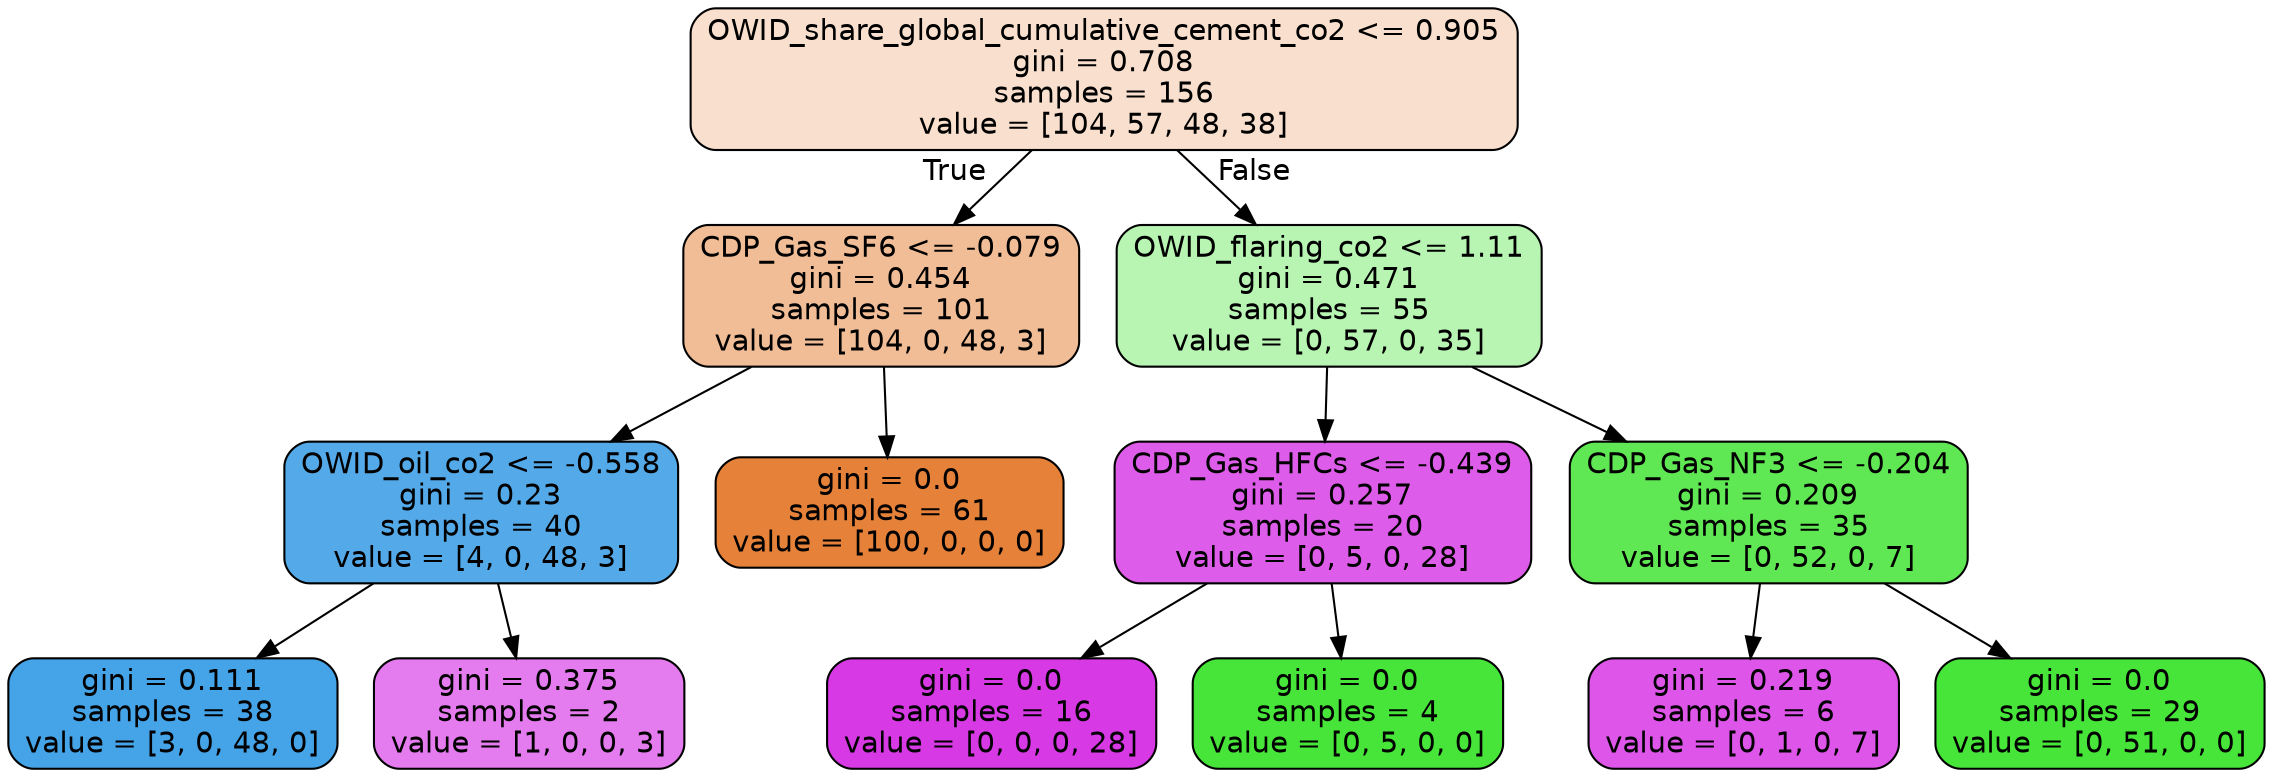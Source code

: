 digraph Tree {
node [shape=box, style="filled, rounded", color="black", fontname=helvetica] ;
edge [fontname=helvetica] ;
0 [label="OWID_share_global_cumulative_cement_co2 <= 0.905\ngini = 0.708\nsamples = 156\nvalue = [104, 57, 48, 38]", fillcolor="#f9e0ce"] ;
1 [label="CDP_Gas_SF6 <= -0.079\ngini = 0.454\nsamples = 101\nvalue = [104, 0, 48, 3]", fillcolor="#f1bd97"] ;
0 -> 1 [labeldistance=2.5, labelangle=45, headlabel="True"] ;
2 [label="OWID_oil_co2 <= -0.558\ngini = 0.23\nsamples = 40\nvalue = [4, 0, 48, 3]", fillcolor="#54aae9"] ;
1 -> 2 ;
3 [label="gini = 0.111\nsamples = 38\nvalue = [3, 0, 48, 0]", fillcolor="#45a3e7"] ;
2 -> 3 ;
4 [label="gini = 0.375\nsamples = 2\nvalue = [1, 0, 0, 3]", fillcolor="#e47bee"] ;
2 -> 4 ;
5 [label="gini = 0.0\nsamples = 61\nvalue = [100, 0, 0, 0]", fillcolor="#e58139"] ;
1 -> 5 ;
6 [label="OWID_flaring_co2 <= 1.11\ngini = 0.471\nsamples = 55\nvalue = [0, 57, 0, 35]", fillcolor="#b8f5b3"] ;
0 -> 6 [labeldistance=2.5, labelangle=-45, headlabel="False"] ;
7 [label="CDP_Gas_HFCs <= -0.439\ngini = 0.257\nsamples = 20\nvalue = [0, 5, 0, 28]", fillcolor="#de5cea"] ;
6 -> 7 ;
8 [label="gini = 0.0\nsamples = 16\nvalue = [0, 0, 0, 28]", fillcolor="#d739e5"] ;
7 -> 8 ;
9 [label="gini = 0.0\nsamples = 4\nvalue = [0, 5, 0, 0]", fillcolor="#47e539"] ;
7 -> 9 ;
10 [label="CDP_Gas_NF3 <= -0.204\ngini = 0.209\nsamples = 35\nvalue = [0, 52, 0, 7]", fillcolor="#60e854"] ;
6 -> 10 ;
11 [label="gini = 0.219\nsamples = 6\nvalue = [0, 1, 0, 7]", fillcolor="#dd55e9"] ;
10 -> 11 ;
12 [label="gini = 0.0\nsamples = 29\nvalue = [0, 51, 0, 0]", fillcolor="#47e539"] ;
10 -> 12 ;
}